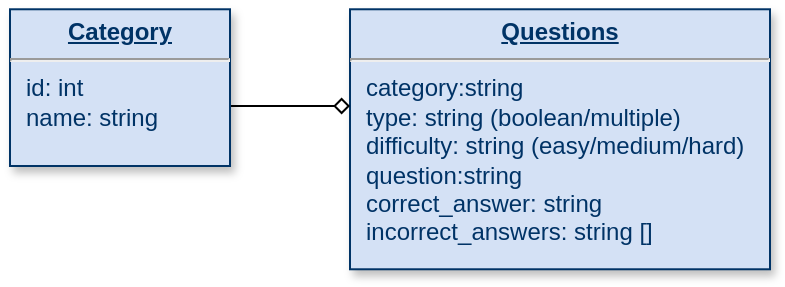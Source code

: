 <mxfile version="20.8.18" type="device"><diagram name="Page-1" id="efa7a0a1-bf9b-a30e-e6df-94a7791c09e9"><mxGraphModel dx="794" dy="447" grid="1" gridSize="10" guides="1" tooltips="1" connect="1" arrows="1" fold="1" page="1" pageScale="1" pageWidth="826" pageHeight="1169" background="none" math="0" shadow="0"><root><mxCell id="0"/><mxCell id="1" parent="0"/><mxCell id="21" value="&lt;p style=&quot;margin: 0px; margin-top: 4px; text-align: center; text-decoration: underline;&quot;&gt;&lt;strong&gt;Questions&lt;/strong&gt;&lt;/p&gt;&lt;hr&gt;&lt;p style=&quot;margin: 0px; margin-left: 8px;&quot;&gt;category:string&lt;/p&gt;&lt;p style=&quot;margin: 0px; margin-left: 8px;&quot;&gt;type: string (boolean/multiple)&lt;/p&gt;&lt;p style=&quot;margin: 0px; margin-left: 8px;&quot;&gt;difficulty: string (easy/medium/hard)&lt;/p&gt;&lt;p style=&quot;margin: 0px; margin-left: 8px;&quot;&gt;question:string&lt;/p&gt;&lt;p style=&quot;margin: 0px; margin-left: 8px;&quot;&gt;correct_answer: string&lt;/p&gt;&lt;p style=&quot;margin: 0px; margin-left: 8px;&quot;&gt;incorrect_answers: string []&lt;/p&gt;&lt;p style=&quot;margin: 0px; margin-left: 8px;&quot;&gt;&lt;br&gt;&lt;/p&gt;&lt;p style=&quot;margin: 0px; margin-left: 8px;&quot;&gt;&lt;br&gt;&lt;/p&gt;" style="verticalAlign=top;align=left;overflow=fill;fontSize=12;fontFamily=Helvetica;html=1;strokeColor=#003366;shadow=1;fillColor=#D4E1F5;fontColor=#003366" parent="1" vertex="1"><mxGeometry x="280" y="21.64" width="210" height="130" as="geometry"/></mxCell><mxCell id="7-rXhW_shtdYTsY6wfcZ-115" style="edgeStyle=orthogonalEdgeStyle;rounded=0;orthogonalLoop=1;jettySize=auto;html=1;exitX=0.5;exitY=1;exitDx=0;exitDy=0;endArrow=diamond;endFill=0;" parent="1" source="25" target="21" edge="1"><mxGeometry relative="1" as="geometry"><Array as="points"><mxPoint x="220" y="100"/><mxPoint x="220" y="70"/></Array></mxGeometry></mxCell><mxCell id="25" value="&lt;p style=&quot;margin: 0px; margin-top: 4px; text-align: center; text-decoration: underline;&quot;&gt;&lt;strong&gt;Category&lt;/strong&gt;&lt;/p&gt;&lt;hr&gt;&lt;p style=&quot;margin: 0px; margin-left: 8px;&quot;&gt;id: int&lt;/p&gt;&lt;p style=&quot;margin: 0px; margin-left: 8px;&quot;&gt;name: string&lt;/p&gt;" style="verticalAlign=top;align=left;overflow=fill;fontSize=12;fontFamily=Helvetica;html=1;strokeColor=#003366;shadow=1;fillColor=#D4E1F5;fontColor=#003366" parent="1" vertex="1"><mxGeometry x="110" y="21.64" width="110" height="78.36" as="geometry"/></mxCell></root></mxGraphModel></diagram></mxfile>